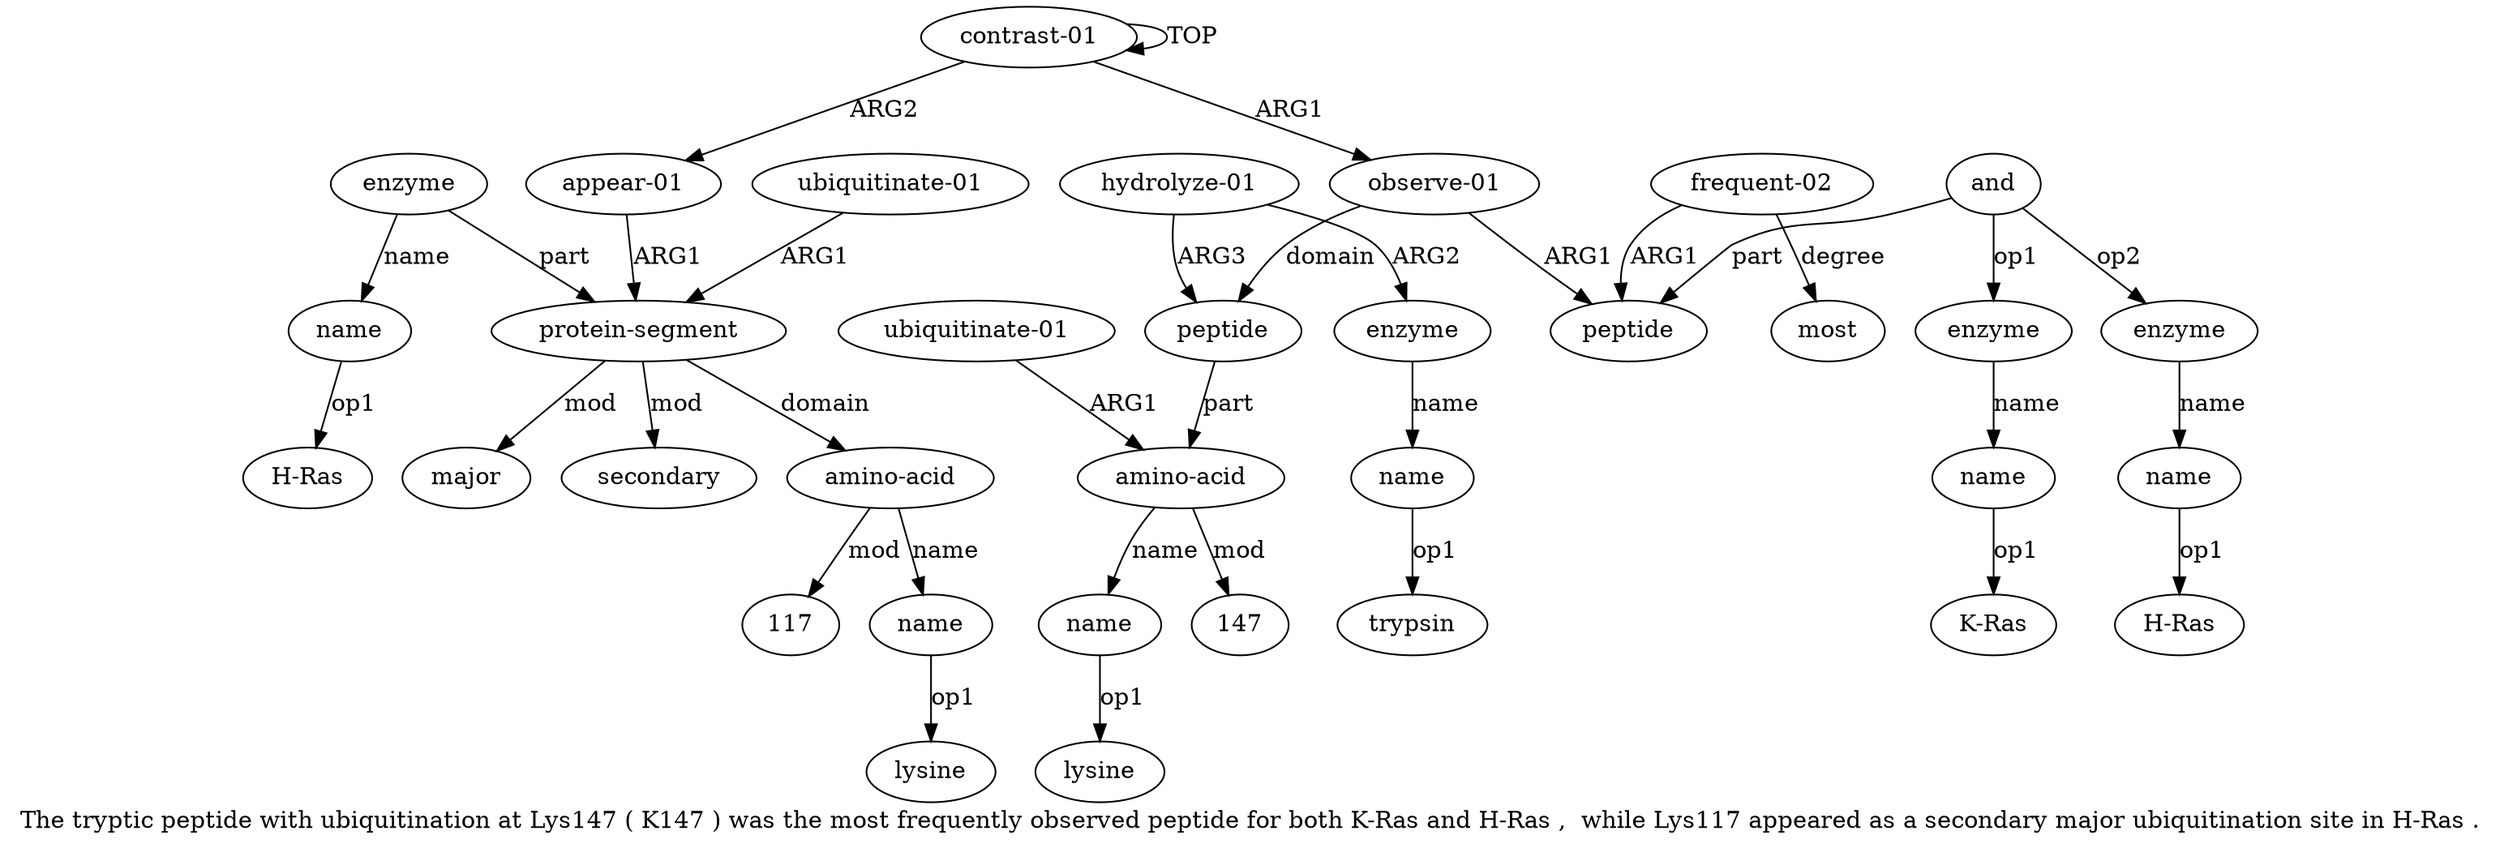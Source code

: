 digraph  {
	graph [label="The tryptic peptide with ubiquitination at Lys147 ( K147 ) was the most frequently observed peptide for both K-Ras and H-Ras ,  \
while Lys117 appeared as a secondary major ubiquitination site in H-Ras ."];
	node [label="\N"];
	a20	 [color=black,
		gold_ind=20,
		gold_label=enzyme,
		label=enzyme,
		test_ind=20,
		test_label=enzyme];
	a21	 [color=black,
		gold_ind=21,
		gold_label=name,
		label=name,
		test_ind=21,
		test_label=name];
	a20 -> a21 [key=0,
	color=black,
	gold_label=name,
	label=name,
	test_label=name];
a18 [color=black,
	gold_ind=18,
	gold_label="protein-segment",
	label="protein-segment",
	test_ind=18,
	test_label="protein-segment"];
a20 -> a18 [key=0,
color=black,
gold_label=part,
label=part,
test_label=part];
"a21 H-Ras" [color=black,
gold_ind=-1,
gold_label="H-Ras",
label="H-Ras",
test_ind=-1,
test_label="H-Ras"];
a21 -> "a21 H-Ras" [key=0,
color=black,
gold_label=op1,
label=op1,
test_label=op1];
a22 [color=black,
gold_ind=22,
gold_label=major,
label=major,
test_ind=22,
test_label=major];
a23 [color=black,
gold_ind=23,
gold_label=secondary,
label=secondary,
test_ind=23,
test_label=secondary];
a24 [color=black,
gold_ind=24,
gold_label="amino-acid",
label="amino-acid",
test_ind=24,
test_label="amino-acid"];
a25 [color=black,
gold_ind=25,
gold_label=name,
label=name,
test_ind=25,
test_label=name];
a24 -> a25 [key=0,
color=black,
gold_label=name,
label=name,
test_label=name];
"a24 117" [color=black,
gold_ind=-1,
gold_label=117,
label=117,
test_ind=-1,
test_label=117];
a24 -> "a24 117" [key=0,
color=black,
gold_label=mod,
label=mod,
test_label=mod];
"a25 lysine" [color=black,
gold_ind=-1,
gold_label=lysine,
label=lysine,
test_ind=-1,
test_label=lysine];
a25 -> "a25 lysine" [key=0,
color=black,
gold_label=op1,
label=op1,
test_label=op1];
"a14 147" [color=black,
gold_ind=-1,
gold_label=147,
label=147,
test_ind=-1,
test_label=147];
"a7 K-Ras" [color=black,
gold_ind=-1,
gold_label="K-Ras",
label="K-Ras",
test_ind=-1,
test_label="K-Ras"];
"a13 trypsin" [color=black,
gold_ind=-1,
gold_label=trypsin,
label=trypsin,
test_ind=-1,
test_label=trypsin];
"a15 lysine" [color=black,
gold_ind=-1,
gold_label=lysine,
label=lysine,
test_ind=-1,
test_label=lysine];
a15 [color=black,
gold_ind=15,
gold_label=name,
label=name,
test_ind=15,
test_label=name];
a15 -> "a15 lysine" [key=0,
color=black,
gold_label=op1,
label=op1,
test_label=op1];
a14 [color=black,
gold_ind=14,
gold_label="amino-acid",
label="amino-acid",
test_ind=14,
test_label="amino-acid"];
a14 -> "a14 147" [key=0,
color=black,
gold_label=mod,
label=mod,
test_label=mod];
a14 -> a15 [key=0,
color=black,
gold_label=name,
label=name,
test_label=name];
a17 [color=black,
gold_ind=17,
gold_label="appear-01",
label="appear-01",
test_ind=17,
test_label="appear-01"];
a17 -> a18 [key=0,
color=black,
gold_label=ARG1,
label=ARG1,
test_label=ARG1];
a16 [color=black,
gold_ind=16,
gold_label="ubiquitinate-01",
label="ubiquitinate-01",
test_ind=16,
test_label="ubiquitinate-01"];
a16 -> a14 [key=0,
color=black,
gold_label=ARG1,
label=ARG1,
test_label=ARG1];
a11 [color=black,
gold_ind=11,
gold_label="hydrolyze-01",
label="hydrolyze-01",
test_ind=11,
test_label="hydrolyze-01"];
a10 [color=black,
gold_ind=10,
gold_label=peptide,
label=peptide,
test_ind=10,
test_label=peptide];
a11 -> a10 [key=0,
color=black,
gold_label=ARG3,
label=ARG3,
test_label=ARG3];
a12 [color=black,
gold_ind=12,
gold_label=enzyme,
label=enzyme,
test_ind=12,
test_label=enzyme];
a11 -> a12 [key=0,
color=black,
gold_label=ARG2,
label=ARG2,
test_label=ARG2];
a10 -> a14 [key=0,
color=black,
gold_label=part,
label=part,
test_label=part];
a13 [color=black,
gold_ind=13,
gold_label=name,
label=name,
test_ind=13,
test_label=name];
a13 -> "a13 trypsin" [key=0,
color=black,
gold_label=op1,
label=op1,
test_label=op1];
a12 -> a13 [key=0,
color=black,
gold_label=name,
label=name,
test_label=name];
a19 [color=black,
gold_ind=19,
gold_label="ubiquitinate-01",
label="ubiquitinate-01",
test_ind=19,
test_label="ubiquitinate-01"];
a19 -> a18 [key=0,
color=black,
gold_label=ARG1,
label=ARG1,
test_label=ARG1];
a18 -> a22 [key=0,
color=black,
gold_label=mod,
label=mod,
test_label=mod];
a18 -> a23 [key=0,
color=black,
gold_label=mod,
label=mod,
test_label=mod];
a18 -> a24 [key=0,
color=black,
gold_label=domain,
label=domain,
test_label=domain];
a1 [color=black,
gold_ind=1,
gold_label="observe-01",
label="observe-01",
test_ind=1,
test_label="observe-01"];
a1 -> a10 [key=0,
color=black,
gold_label=domain,
label=domain,
test_label=domain];
a2 [color=black,
gold_ind=2,
gold_label=peptide,
label=peptide,
test_ind=2,
test_label=peptide];
a1 -> a2 [key=0,
color=black,
gold_label=ARG1,
label=ARG1,
test_label=ARG1];
a0 [color=black,
gold_ind=0,
gold_label="contrast-01",
label="contrast-01",
test_ind=0,
test_label="contrast-01"];
a0 -> a17 [key=0,
color=black,
gold_label=ARG2,
label=ARG2,
test_label=ARG2];
a0 -> a1 [key=0,
color=black,
gold_label=ARG1,
label=ARG1,
test_label=ARG1];
a0 -> a0 [key=0,
color=black,
gold_label=TOP,
label=TOP,
test_label=TOP];
a3 [color=black,
gold_ind=3,
gold_label="frequent-02",
label="frequent-02",
test_ind=3,
test_label="frequent-02"];
a3 -> a2 [key=0,
color=black,
gold_label=ARG1,
label=ARG1,
test_label=ARG1];
a4 [color=black,
gold_ind=4,
gold_label=most,
label=most,
test_ind=4,
test_label=most];
a3 -> a4 [key=0,
color=black,
gold_label=degree,
label=degree,
test_label=degree];
a5 [color=black,
gold_ind=5,
gold_label=and,
label=and,
test_ind=5,
test_label=and];
a5 -> a2 [key=0,
color=black,
gold_label=part,
label=part,
test_label=part];
a6 [color=black,
gold_ind=6,
gold_label=enzyme,
label=enzyme,
test_ind=6,
test_label=enzyme];
a5 -> a6 [key=0,
color=black,
gold_label=op1,
label=op1,
test_label=op1];
a8 [color=black,
gold_ind=8,
gold_label=enzyme,
label=enzyme,
test_ind=8,
test_label=enzyme];
a5 -> a8 [key=0,
color=black,
gold_label=op2,
label=op2,
test_label=op2];
a7 [color=black,
gold_ind=7,
gold_label=name,
label=name,
test_ind=7,
test_label=name];
a7 -> "a7 K-Ras" [key=0,
color=black,
gold_label=op1,
label=op1,
test_label=op1];
a6 -> a7 [key=0,
color=black,
gold_label=name,
label=name,
test_label=name];
a9 [color=black,
gold_ind=9,
gold_label=name,
label=name,
test_ind=9,
test_label=name];
"a9 H-Ras" [color=black,
gold_ind=-1,
gold_label="H-Ras",
label="H-Ras",
test_ind=-1,
test_label="H-Ras"];
a9 -> "a9 H-Ras" [key=0,
color=black,
gold_label=op1,
label=op1,
test_label=op1];
a8 -> a9 [key=0,
color=black,
gold_label=name,
label=name,
test_label=name];
}
